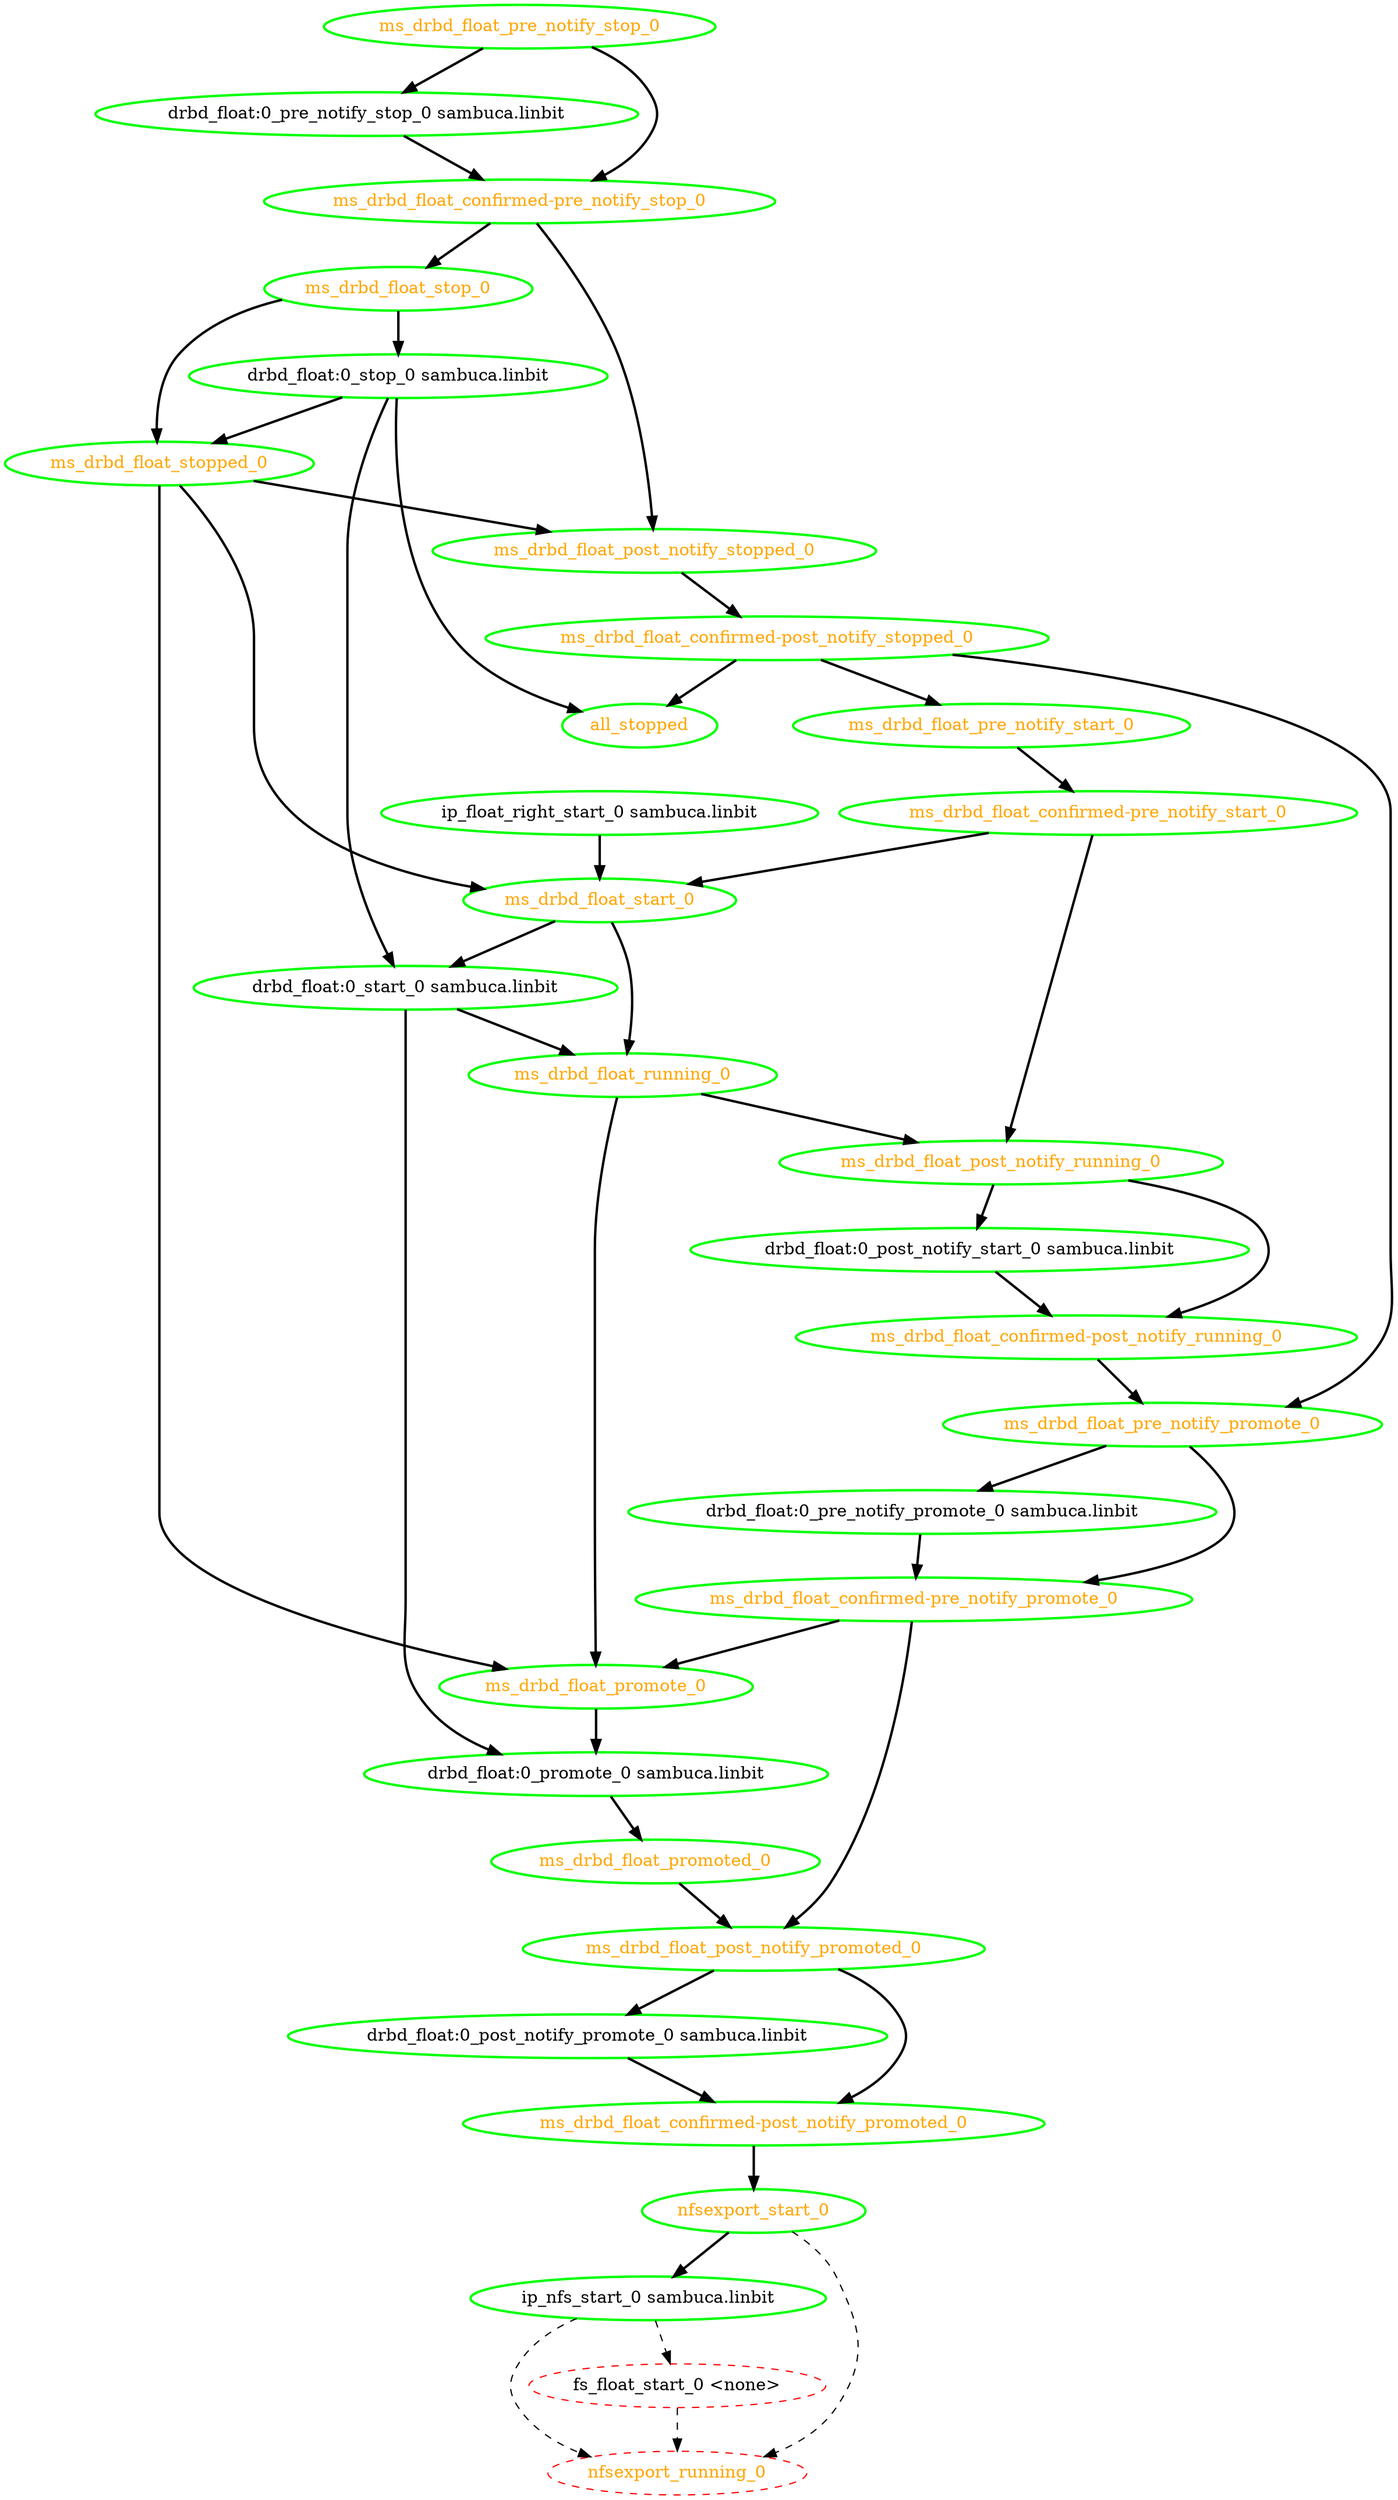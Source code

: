 digraph "g" {
"all_stopped" [ style=bold color="green" fontcolor="orange" ]
"drbd_float:0_post_notify_promote_0 sambuca.linbit" -> "ms_drbd_float_confirmed-post_notify_promoted_0" [ style = bold]
"drbd_float:0_post_notify_promote_0 sambuca.linbit" [ style=bold color="green" fontcolor="black" ]
"drbd_float:0_post_notify_start_0 sambuca.linbit" -> "ms_drbd_float_confirmed-post_notify_running_0" [ style = bold]
"drbd_float:0_post_notify_start_0 sambuca.linbit" [ style=bold color="green" fontcolor="black" ]
"drbd_float:0_pre_notify_promote_0 sambuca.linbit" -> "ms_drbd_float_confirmed-pre_notify_promote_0" [ style = bold]
"drbd_float:0_pre_notify_promote_0 sambuca.linbit" [ style=bold color="green" fontcolor="black" ]
"drbd_float:0_pre_notify_stop_0 sambuca.linbit" -> "ms_drbd_float_confirmed-pre_notify_stop_0" [ style = bold]
"drbd_float:0_pre_notify_stop_0 sambuca.linbit" [ style=bold color="green" fontcolor="black" ]
"drbd_float:0_promote_0 sambuca.linbit" -> "ms_drbd_float_promoted_0" [ style = bold]
"drbd_float:0_promote_0 sambuca.linbit" [ style=bold color="green" fontcolor="black" ]
"drbd_float:0_start_0 sambuca.linbit" -> "drbd_float:0_promote_0 sambuca.linbit" [ style = bold]
"drbd_float:0_start_0 sambuca.linbit" -> "ms_drbd_float_running_0" [ style = bold]
"drbd_float:0_start_0 sambuca.linbit" [ style=bold color="green" fontcolor="black" ]
"drbd_float:0_stop_0 sambuca.linbit" -> "all_stopped" [ style = bold]
"drbd_float:0_stop_0 sambuca.linbit" -> "drbd_float:0_start_0 sambuca.linbit" [ style = bold]
"drbd_float:0_stop_0 sambuca.linbit" -> "ms_drbd_float_stopped_0" [ style = bold]
"drbd_float:0_stop_0 sambuca.linbit" [ style=bold color="green" fontcolor="black" ]
"fs_float_start_0 <none>" -> "nfsexport_running_0" [ style = dashed]
"fs_float_start_0 <none>" [ style=dashed color="red" fontcolor="black" ]
"ip_float_right_start_0 sambuca.linbit" -> "ms_drbd_float_start_0" [ style = bold]
"ip_float_right_start_0 sambuca.linbit" [ style=bold color="green" fontcolor="black" ]
"ip_nfs_start_0 sambuca.linbit" -> "fs_float_start_0 <none>" [ style = dashed]
"ip_nfs_start_0 sambuca.linbit" -> "nfsexport_running_0" [ style = dashed]
"ip_nfs_start_0 sambuca.linbit" [ style=bold color="green" fontcolor="black" ]
"ms_drbd_float_confirmed-post_notify_promoted_0" -> "nfsexport_start_0" [ style = bold]
"ms_drbd_float_confirmed-post_notify_promoted_0" [ style=bold color="green" fontcolor="orange" ]
"ms_drbd_float_confirmed-post_notify_running_0" -> "ms_drbd_float_pre_notify_promote_0" [ style = bold]
"ms_drbd_float_confirmed-post_notify_running_0" [ style=bold color="green" fontcolor="orange" ]
"ms_drbd_float_confirmed-post_notify_stopped_0" -> "all_stopped" [ style = bold]
"ms_drbd_float_confirmed-post_notify_stopped_0" -> "ms_drbd_float_pre_notify_promote_0" [ style = bold]
"ms_drbd_float_confirmed-post_notify_stopped_0" -> "ms_drbd_float_pre_notify_start_0" [ style = bold]
"ms_drbd_float_confirmed-post_notify_stopped_0" [ style=bold color="green" fontcolor="orange" ]
"ms_drbd_float_confirmed-pre_notify_promote_0" -> "ms_drbd_float_post_notify_promoted_0" [ style = bold]
"ms_drbd_float_confirmed-pre_notify_promote_0" -> "ms_drbd_float_promote_0" [ style = bold]
"ms_drbd_float_confirmed-pre_notify_promote_0" [ style=bold color="green" fontcolor="orange" ]
"ms_drbd_float_confirmed-pre_notify_start_0" -> "ms_drbd_float_post_notify_running_0" [ style = bold]
"ms_drbd_float_confirmed-pre_notify_start_0" -> "ms_drbd_float_start_0" [ style = bold]
"ms_drbd_float_confirmed-pre_notify_start_0" [ style=bold color="green" fontcolor="orange" ]
"ms_drbd_float_confirmed-pre_notify_stop_0" -> "ms_drbd_float_post_notify_stopped_0" [ style = bold]
"ms_drbd_float_confirmed-pre_notify_stop_0" -> "ms_drbd_float_stop_0" [ style = bold]
"ms_drbd_float_confirmed-pre_notify_stop_0" [ style=bold color="green" fontcolor="orange" ]
"ms_drbd_float_post_notify_promoted_0" -> "drbd_float:0_post_notify_promote_0 sambuca.linbit" [ style = bold]
"ms_drbd_float_post_notify_promoted_0" -> "ms_drbd_float_confirmed-post_notify_promoted_0" [ style = bold]
"ms_drbd_float_post_notify_promoted_0" [ style=bold color="green" fontcolor="orange" ]
"ms_drbd_float_post_notify_running_0" -> "drbd_float:0_post_notify_start_0 sambuca.linbit" [ style = bold]
"ms_drbd_float_post_notify_running_0" -> "ms_drbd_float_confirmed-post_notify_running_0" [ style = bold]
"ms_drbd_float_post_notify_running_0" [ style=bold color="green" fontcolor="orange" ]
"ms_drbd_float_post_notify_stopped_0" -> "ms_drbd_float_confirmed-post_notify_stopped_0" [ style = bold]
"ms_drbd_float_post_notify_stopped_0" [ style=bold color="green" fontcolor="orange" ]
"ms_drbd_float_pre_notify_promote_0" -> "drbd_float:0_pre_notify_promote_0 sambuca.linbit" [ style = bold]
"ms_drbd_float_pre_notify_promote_0" -> "ms_drbd_float_confirmed-pre_notify_promote_0" [ style = bold]
"ms_drbd_float_pre_notify_promote_0" [ style=bold color="green" fontcolor="orange" ]
"ms_drbd_float_pre_notify_start_0" -> "ms_drbd_float_confirmed-pre_notify_start_0" [ style = bold]
"ms_drbd_float_pre_notify_start_0" [ style=bold color="green" fontcolor="orange" ]
"ms_drbd_float_pre_notify_stop_0" -> "drbd_float:0_pre_notify_stop_0 sambuca.linbit" [ style = bold]
"ms_drbd_float_pre_notify_stop_0" -> "ms_drbd_float_confirmed-pre_notify_stop_0" [ style = bold]
"ms_drbd_float_pre_notify_stop_0" [ style=bold color="green" fontcolor="orange" ]
"ms_drbd_float_promote_0" -> "drbd_float:0_promote_0 sambuca.linbit" [ style = bold]
"ms_drbd_float_promote_0" [ style=bold color="green" fontcolor="orange" ]
"ms_drbd_float_promoted_0" -> "ms_drbd_float_post_notify_promoted_0" [ style = bold]
"ms_drbd_float_promoted_0" [ style=bold color="green" fontcolor="orange" ]
"ms_drbd_float_running_0" -> "ms_drbd_float_post_notify_running_0" [ style = bold]
"ms_drbd_float_running_0" -> "ms_drbd_float_promote_0" [ style = bold]
"ms_drbd_float_running_0" [ style=bold color="green" fontcolor="orange" ]
"ms_drbd_float_start_0" -> "drbd_float:0_start_0 sambuca.linbit" [ style = bold]
"ms_drbd_float_start_0" -> "ms_drbd_float_running_0" [ style = bold]
"ms_drbd_float_start_0" [ style=bold color="green" fontcolor="orange" ]
"ms_drbd_float_stop_0" -> "drbd_float:0_stop_0 sambuca.linbit" [ style = bold]
"ms_drbd_float_stop_0" -> "ms_drbd_float_stopped_0" [ style = bold]
"ms_drbd_float_stop_0" [ style=bold color="green" fontcolor="orange" ]
"ms_drbd_float_stopped_0" -> "ms_drbd_float_post_notify_stopped_0" [ style = bold]
"ms_drbd_float_stopped_0" -> "ms_drbd_float_promote_0" [ style = bold]
"ms_drbd_float_stopped_0" -> "ms_drbd_float_start_0" [ style = bold]
"ms_drbd_float_stopped_0" [ style=bold color="green" fontcolor="orange" ]
"nfsexport_running_0" [ style=dashed color="red" fontcolor="orange" ]
"nfsexport_start_0" -> "ip_nfs_start_0 sambuca.linbit" [ style = bold]
"nfsexport_start_0" -> "nfsexport_running_0" [ style = dashed]
"nfsexport_start_0" [ style=bold color="green" fontcolor="orange" ]
}
